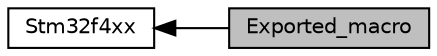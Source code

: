 digraph "Exported_macro"
{
  edge [fontname="Helvetica",fontsize="10",labelfontname="Helvetica",labelfontsize="10"];
  node [fontname="Helvetica",fontsize="10",shape=box];
  rankdir=LR;
  Node2 [label="Stm32f4xx",height=0.2,width=0.4,color="black", fillcolor="white", style="filled",URL="$group__stm32f4xx.html",tooltip=" "];
  Node1 [label="Exported_macro",height=0.2,width=0.4,color="black", fillcolor="grey75", style="filled", fontcolor="black",tooltip=" "];
  Node2->Node1 [shape=plaintext, dir="back", style="solid"];
}
